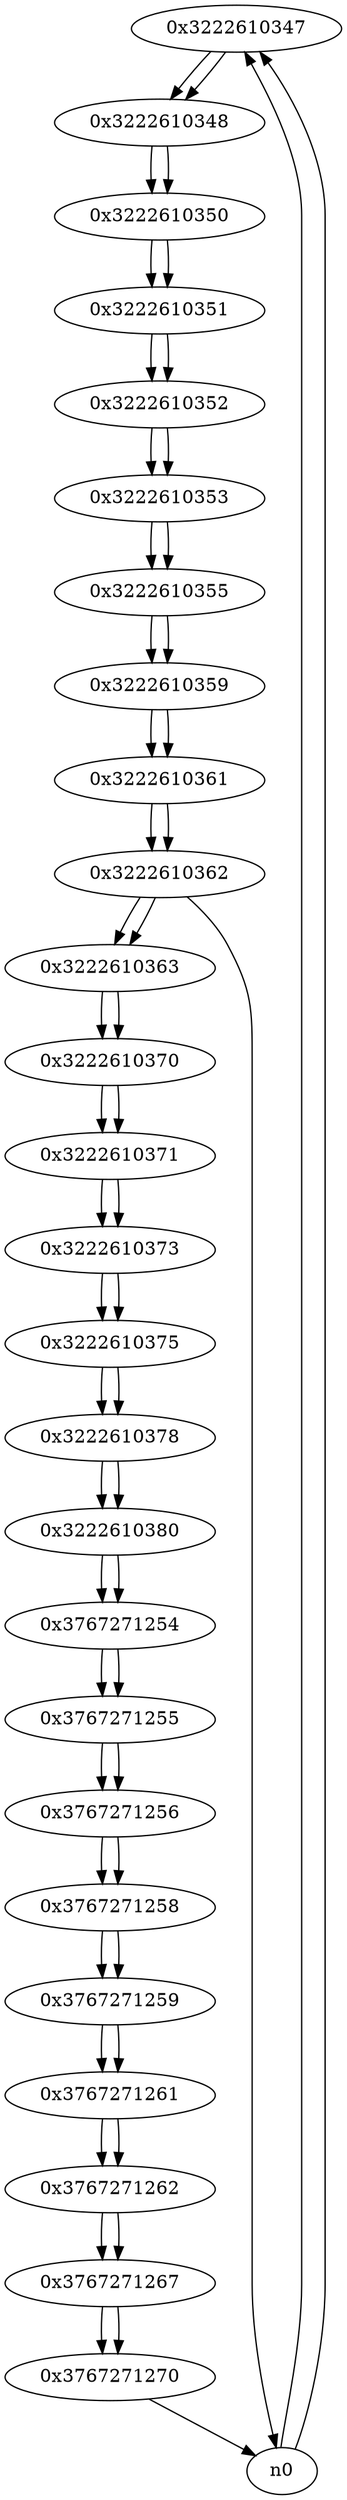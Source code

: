digraph G{
/* nodes */
  n1 [label="0x3222610347"]
  n2 [label="0x3222610348"]
  n3 [label="0x3222610350"]
  n4 [label="0x3222610351"]
  n5 [label="0x3222610352"]
  n6 [label="0x3222610353"]
  n7 [label="0x3222610355"]
  n8 [label="0x3222610359"]
  n9 [label="0x3222610361"]
  n10 [label="0x3222610362"]
  n11 [label="0x3222610363"]
  n12 [label="0x3222610370"]
  n13 [label="0x3222610371"]
  n14 [label="0x3222610373"]
  n15 [label="0x3222610375"]
  n16 [label="0x3222610378"]
  n17 [label="0x3222610380"]
  n18 [label="0x3767271254"]
  n19 [label="0x3767271255"]
  n20 [label="0x3767271256"]
  n21 [label="0x3767271258"]
  n22 [label="0x3767271259"]
  n23 [label="0x3767271261"]
  n24 [label="0x3767271262"]
  n25 [label="0x3767271267"]
  n26 [label="0x3767271270"]
/* edges */
n1 -> n2;
n0 -> n1;
n0 -> n1;
n2 -> n3;
n1 -> n2;
n3 -> n4;
n2 -> n3;
n4 -> n5;
n3 -> n4;
n5 -> n6;
n4 -> n5;
n6 -> n7;
n5 -> n6;
n7 -> n8;
n6 -> n7;
n8 -> n9;
n7 -> n8;
n9 -> n10;
n8 -> n9;
n10 -> n11;
n10 -> n0;
n9 -> n10;
n11 -> n12;
n10 -> n11;
n12 -> n13;
n11 -> n12;
n13 -> n14;
n12 -> n13;
n14 -> n15;
n13 -> n14;
n15 -> n16;
n14 -> n15;
n16 -> n17;
n15 -> n16;
n17 -> n18;
n16 -> n17;
n18 -> n19;
n17 -> n18;
n19 -> n20;
n18 -> n19;
n20 -> n21;
n19 -> n20;
n21 -> n22;
n20 -> n21;
n22 -> n23;
n21 -> n22;
n23 -> n24;
n22 -> n23;
n24 -> n25;
n23 -> n24;
n25 -> n26;
n24 -> n25;
n26 -> n0;
n25 -> n26;
}
